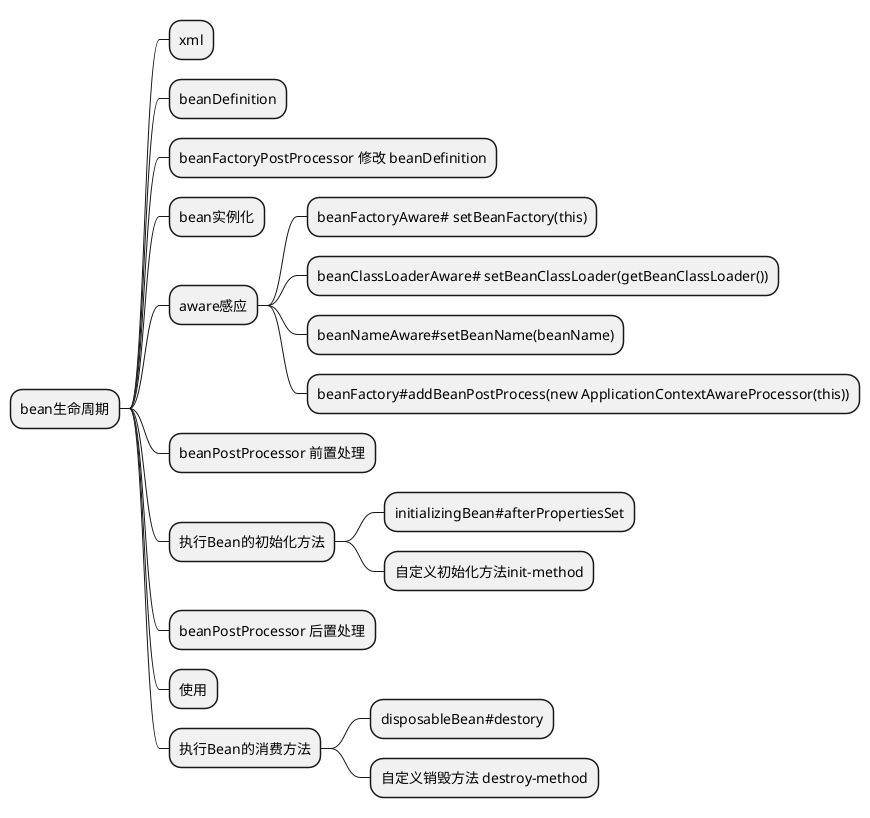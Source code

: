 @startmindmap
* bean生命周期
** xml
** beanDefinition
** beanFactoryPostProcessor 修改 beanDefinition
** bean实例化
** aware感应
*** beanFactoryAware# setBeanFactory(this)
*** beanClassLoaderAware# setBeanClassLoader(getBeanClassLoader())
*** beanNameAware#setBeanName(beanName)
*** beanFactory#addBeanPostProcess(new ApplicationContextAwareProcessor(this))

** beanPostProcessor 前置处理
** 执行Bean的初始化方法
*** initializingBean#afterPropertiesSet
*** 自定义初始化方法init-method
** beanPostProcessor 后置处理
** 使用
** 执行Bean的消费方法
*** disposableBean#destory
*** 自定义销毁方法 destroy-method
@endmindmap
